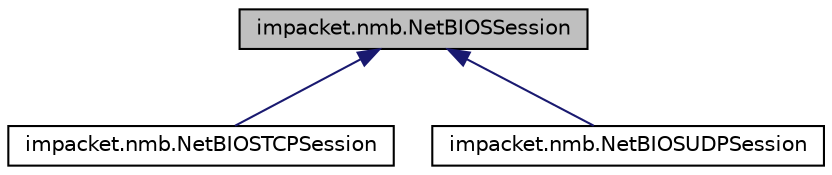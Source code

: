 digraph "impacket.nmb.NetBIOSSession"
{
  edge [fontname="Helvetica",fontsize="10",labelfontname="Helvetica",labelfontsize="10"];
  node [fontname="Helvetica",fontsize="10",shape=record];
  Node0 [label="impacket.nmb.NetBIOSSession",height=0.2,width=0.4,color="black", fillcolor="grey75", style="filled", fontcolor="black"];
  Node0 -> Node1 [dir="back",color="midnightblue",fontsize="10",style="solid",fontname="Helvetica"];
  Node1 [label="impacket.nmb.NetBIOSTCPSession",height=0.2,width=0.4,color="black", fillcolor="white", style="filled",URL="$classimpacket_1_1nmb_1_1_net_b_i_o_s_t_c_p_session.html"];
  Node0 -> Node2 [dir="back",color="midnightblue",fontsize="10",style="solid",fontname="Helvetica"];
  Node2 [label="impacket.nmb.NetBIOSUDPSession",height=0.2,width=0.4,color="black", fillcolor="white", style="filled",URL="$classimpacket_1_1nmb_1_1_net_b_i_o_s_u_d_p_session.html"];
}
